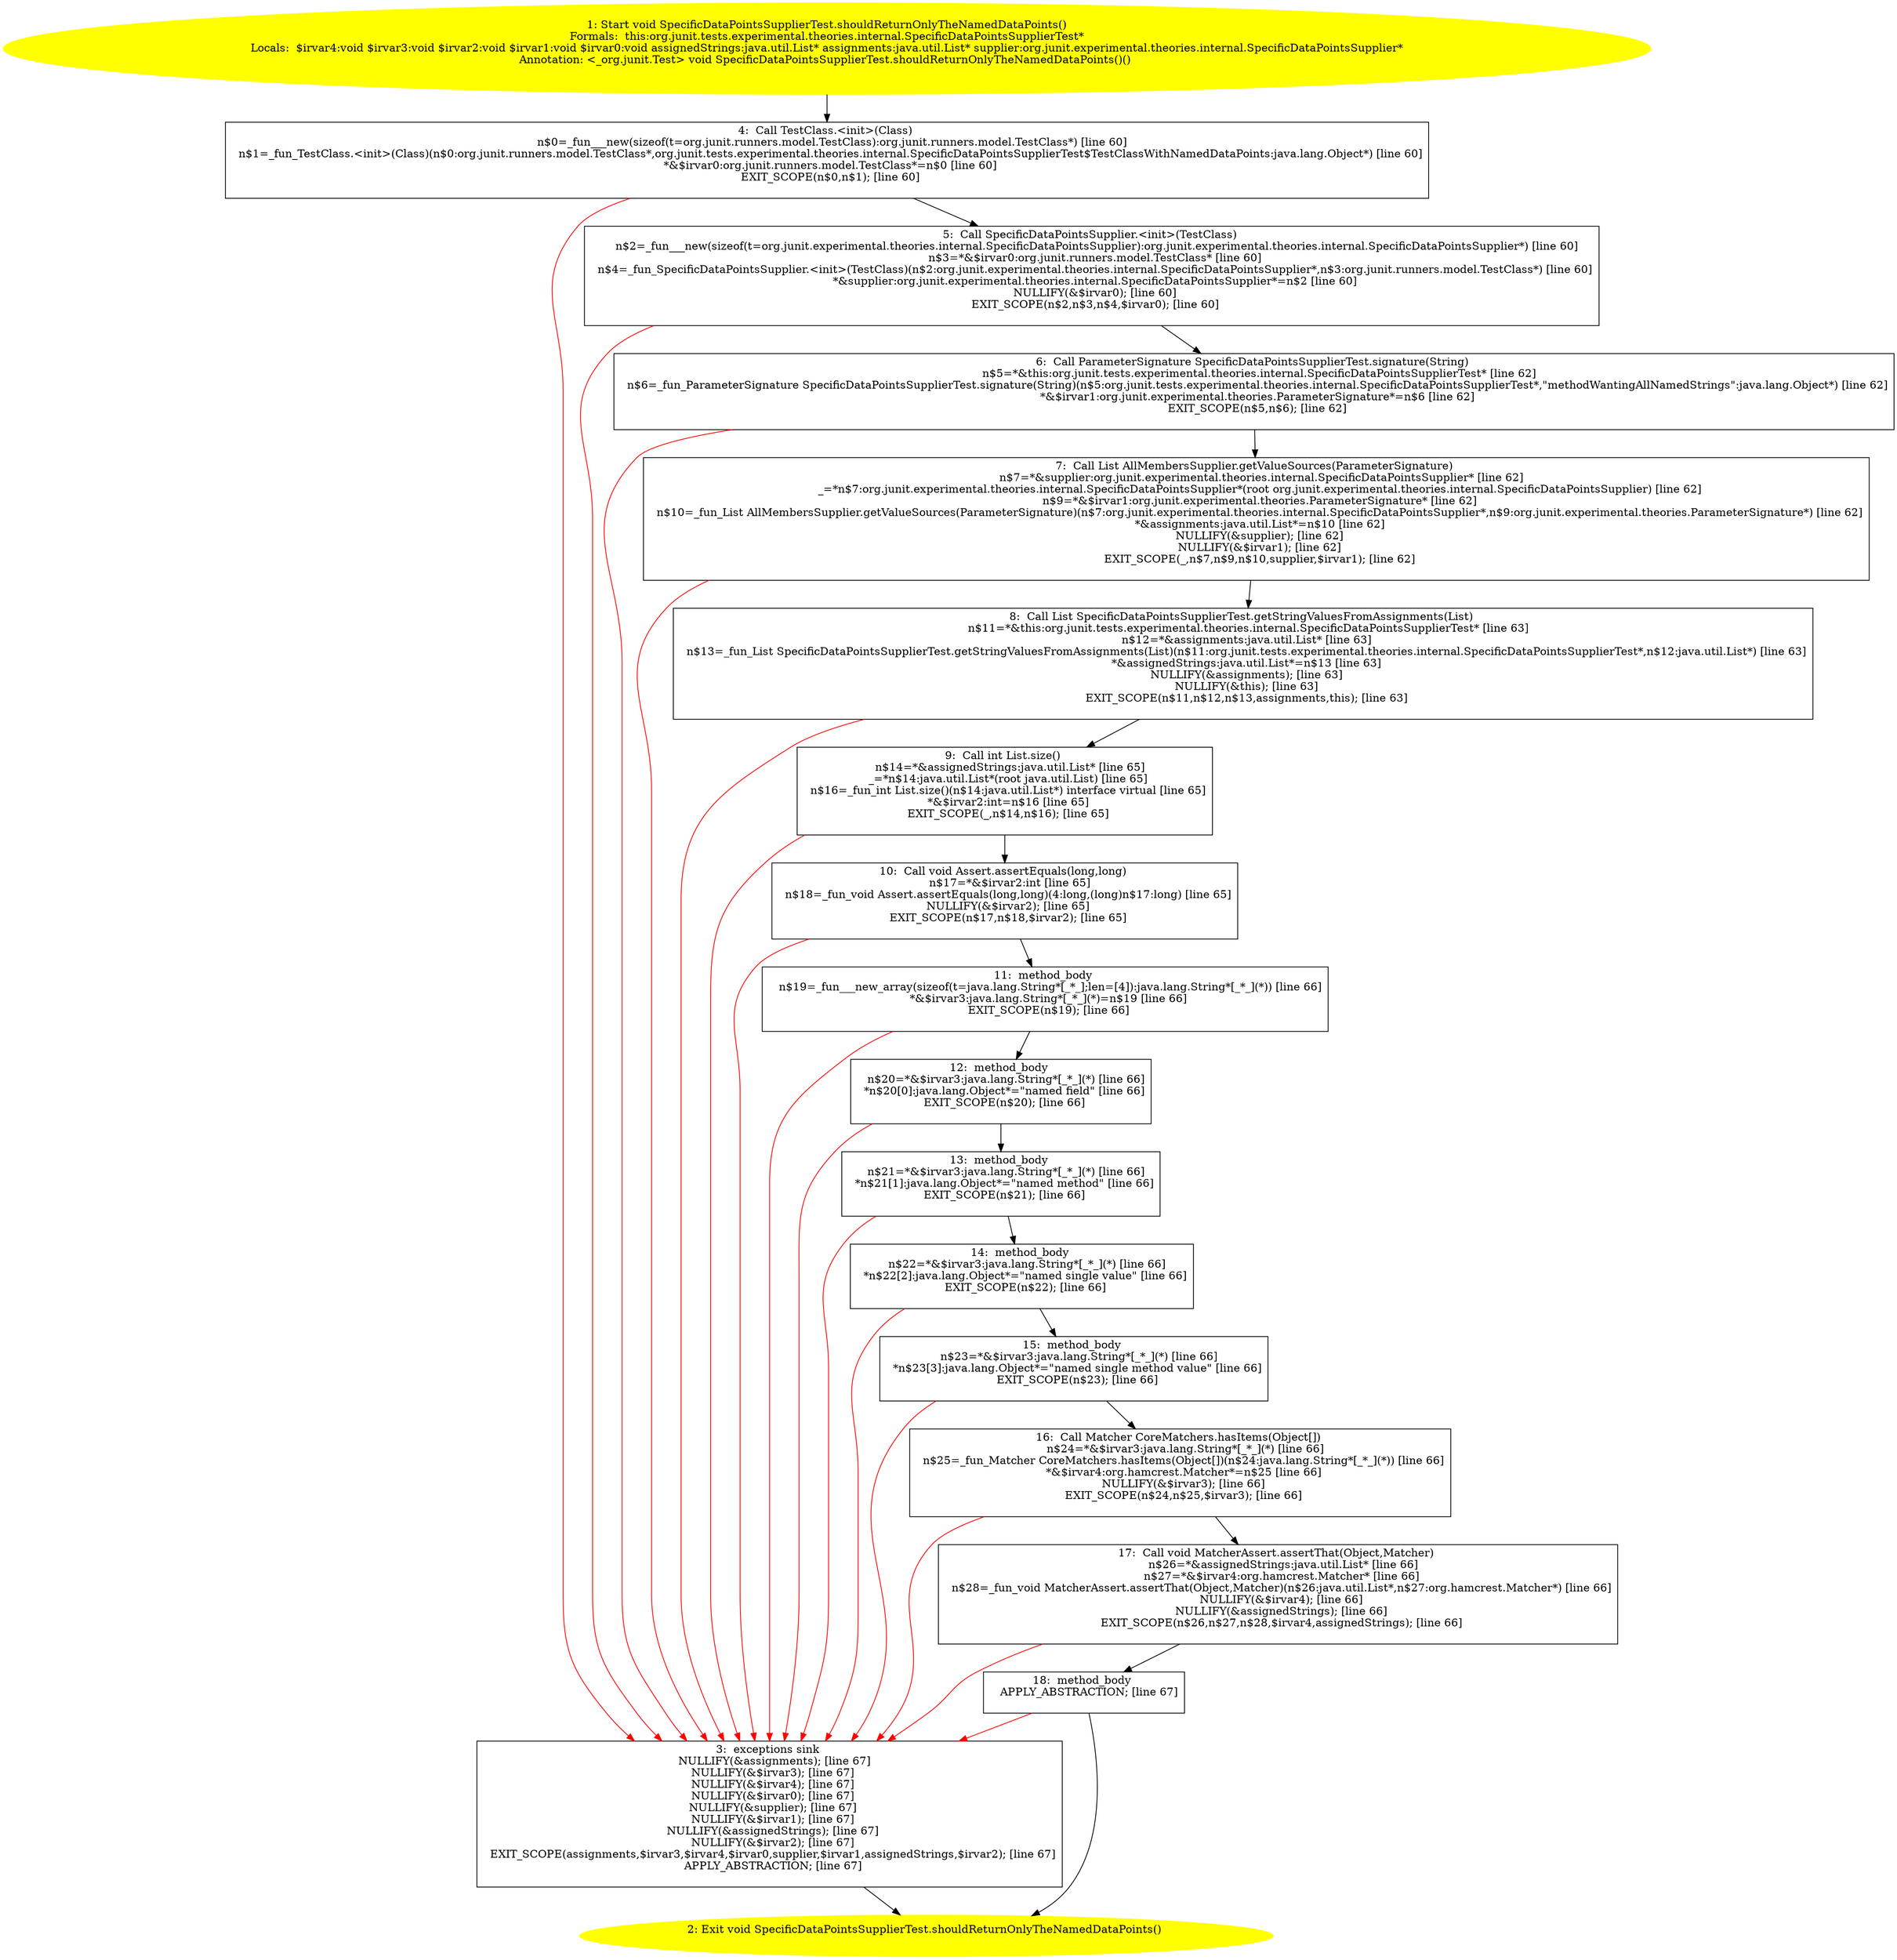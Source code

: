 /* @generated */
digraph cfg {
"org.junit.tests.experimental.theories.internal.SpecificDataPointsSupplierTest.shouldReturnOnlyTheNam.8529c7fc44aa0956c0d5b08daeaa65a2_1" [label="1: Start void SpecificDataPointsSupplierTest.shouldReturnOnlyTheNamedDataPoints()\nFormals:  this:org.junit.tests.experimental.theories.internal.SpecificDataPointsSupplierTest*\nLocals:  $irvar4:void $irvar3:void $irvar2:void $irvar1:void $irvar0:void assignedStrings:java.util.List* assignments:java.util.List* supplier:org.junit.experimental.theories.internal.SpecificDataPointsSupplier*\nAnnotation: <_org.junit.Test> void SpecificDataPointsSupplierTest.shouldReturnOnlyTheNamedDataPoints()() \n  " color=yellow style=filled]
	

	 "org.junit.tests.experimental.theories.internal.SpecificDataPointsSupplierTest.shouldReturnOnlyTheNam.8529c7fc44aa0956c0d5b08daeaa65a2_1" -> "org.junit.tests.experimental.theories.internal.SpecificDataPointsSupplierTest.shouldReturnOnlyTheNam.8529c7fc44aa0956c0d5b08daeaa65a2_4" ;
"org.junit.tests.experimental.theories.internal.SpecificDataPointsSupplierTest.shouldReturnOnlyTheNam.8529c7fc44aa0956c0d5b08daeaa65a2_2" [label="2: Exit void SpecificDataPointsSupplierTest.shouldReturnOnlyTheNamedDataPoints() \n  " color=yellow style=filled]
	

"org.junit.tests.experimental.theories.internal.SpecificDataPointsSupplierTest.shouldReturnOnlyTheNam.8529c7fc44aa0956c0d5b08daeaa65a2_3" [label="3:  exceptions sink \n   NULLIFY(&assignments); [line 67]\n  NULLIFY(&$irvar3); [line 67]\n  NULLIFY(&$irvar4); [line 67]\n  NULLIFY(&$irvar0); [line 67]\n  NULLIFY(&supplier); [line 67]\n  NULLIFY(&$irvar1); [line 67]\n  NULLIFY(&assignedStrings); [line 67]\n  NULLIFY(&$irvar2); [line 67]\n  EXIT_SCOPE(assignments,$irvar3,$irvar4,$irvar0,supplier,$irvar1,assignedStrings,$irvar2); [line 67]\n  APPLY_ABSTRACTION; [line 67]\n " shape="box"]
	

	 "org.junit.tests.experimental.theories.internal.SpecificDataPointsSupplierTest.shouldReturnOnlyTheNam.8529c7fc44aa0956c0d5b08daeaa65a2_3" -> "org.junit.tests.experimental.theories.internal.SpecificDataPointsSupplierTest.shouldReturnOnlyTheNam.8529c7fc44aa0956c0d5b08daeaa65a2_2" ;
"org.junit.tests.experimental.theories.internal.SpecificDataPointsSupplierTest.shouldReturnOnlyTheNam.8529c7fc44aa0956c0d5b08daeaa65a2_4" [label="4:  Call TestClass.<init>(Class) \n   n$0=_fun___new(sizeof(t=org.junit.runners.model.TestClass):org.junit.runners.model.TestClass*) [line 60]\n  n$1=_fun_TestClass.<init>(Class)(n$0:org.junit.runners.model.TestClass*,org.junit.tests.experimental.theories.internal.SpecificDataPointsSupplierTest$TestClassWithNamedDataPoints:java.lang.Object*) [line 60]\n  *&$irvar0:org.junit.runners.model.TestClass*=n$0 [line 60]\n  EXIT_SCOPE(n$0,n$1); [line 60]\n " shape="box"]
	

	 "org.junit.tests.experimental.theories.internal.SpecificDataPointsSupplierTest.shouldReturnOnlyTheNam.8529c7fc44aa0956c0d5b08daeaa65a2_4" -> "org.junit.tests.experimental.theories.internal.SpecificDataPointsSupplierTest.shouldReturnOnlyTheNam.8529c7fc44aa0956c0d5b08daeaa65a2_5" ;
	 "org.junit.tests.experimental.theories.internal.SpecificDataPointsSupplierTest.shouldReturnOnlyTheNam.8529c7fc44aa0956c0d5b08daeaa65a2_4" -> "org.junit.tests.experimental.theories.internal.SpecificDataPointsSupplierTest.shouldReturnOnlyTheNam.8529c7fc44aa0956c0d5b08daeaa65a2_3" [color="red" ];
"org.junit.tests.experimental.theories.internal.SpecificDataPointsSupplierTest.shouldReturnOnlyTheNam.8529c7fc44aa0956c0d5b08daeaa65a2_5" [label="5:  Call SpecificDataPointsSupplier.<init>(TestClass) \n   n$2=_fun___new(sizeof(t=org.junit.experimental.theories.internal.SpecificDataPointsSupplier):org.junit.experimental.theories.internal.SpecificDataPointsSupplier*) [line 60]\n  n$3=*&$irvar0:org.junit.runners.model.TestClass* [line 60]\n  n$4=_fun_SpecificDataPointsSupplier.<init>(TestClass)(n$2:org.junit.experimental.theories.internal.SpecificDataPointsSupplier*,n$3:org.junit.runners.model.TestClass*) [line 60]\n  *&supplier:org.junit.experimental.theories.internal.SpecificDataPointsSupplier*=n$2 [line 60]\n  NULLIFY(&$irvar0); [line 60]\n  EXIT_SCOPE(n$2,n$3,n$4,$irvar0); [line 60]\n " shape="box"]
	

	 "org.junit.tests.experimental.theories.internal.SpecificDataPointsSupplierTest.shouldReturnOnlyTheNam.8529c7fc44aa0956c0d5b08daeaa65a2_5" -> "org.junit.tests.experimental.theories.internal.SpecificDataPointsSupplierTest.shouldReturnOnlyTheNam.8529c7fc44aa0956c0d5b08daeaa65a2_6" ;
	 "org.junit.tests.experimental.theories.internal.SpecificDataPointsSupplierTest.shouldReturnOnlyTheNam.8529c7fc44aa0956c0d5b08daeaa65a2_5" -> "org.junit.tests.experimental.theories.internal.SpecificDataPointsSupplierTest.shouldReturnOnlyTheNam.8529c7fc44aa0956c0d5b08daeaa65a2_3" [color="red" ];
"org.junit.tests.experimental.theories.internal.SpecificDataPointsSupplierTest.shouldReturnOnlyTheNam.8529c7fc44aa0956c0d5b08daeaa65a2_6" [label="6:  Call ParameterSignature SpecificDataPointsSupplierTest.signature(String) \n   n$5=*&this:org.junit.tests.experimental.theories.internal.SpecificDataPointsSupplierTest* [line 62]\n  n$6=_fun_ParameterSignature SpecificDataPointsSupplierTest.signature(String)(n$5:org.junit.tests.experimental.theories.internal.SpecificDataPointsSupplierTest*,\"methodWantingAllNamedStrings\":java.lang.Object*) [line 62]\n  *&$irvar1:org.junit.experimental.theories.ParameterSignature*=n$6 [line 62]\n  EXIT_SCOPE(n$5,n$6); [line 62]\n " shape="box"]
	

	 "org.junit.tests.experimental.theories.internal.SpecificDataPointsSupplierTest.shouldReturnOnlyTheNam.8529c7fc44aa0956c0d5b08daeaa65a2_6" -> "org.junit.tests.experimental.theories.internal.SpecificDataPointsSupplierTest.shouldReturnOnlyTheNam.8529c7fc44aa0956c0d5b08daeaa65a2_7" ;
	 "org.junit.tests.experimental.theories.internal.SpecificDataPointsSupplierTest.shouldReturnOnlyTheNam.8529c7fc44aa0956c0d5b08daeaa65a2_6" -> "org.junit.tests.experimental.theories.internal.SpecificDataPointsSupplierTest.shouldReturnOnlyTheNam.8529c7fc44aa0956c0d5b08daeaa65a2_3" [color="red" ];
"org.junit.tests.experimental.theories.internal.SpecificDataPointsSupplierTest.shouldReturnOnlyTheNam.8529c7fc44aa0956c0d5b08daeaa65a2_7" [label="7:  Call List AllMembersSupplier.getValueSources(ParameterSignature) \n   n$7=*&supplier:org.junit.experimental.theories.internal.SpecificDataPointsSupplier* [line 62]\n  _=*n$7:org.junit.experimental.theories.internal.SpecificDataPointsSupplier*(root org.junit.experimental.theories.internal.SpecificDataPointsSupplier) [line 62]\n  n$9=*&$irvar1:org.junit.experimental.theories.ParameterSignature* [line 62]\n  n$10=_fun_List AllMembersSupplier.getValueSources(ParameterSignature)(n$7:org.junit.experimental.theories.internal.SpecificDataPointsSupplier*,n$9:org.junit.experimental.theories.ParameterSignature*) [line 62]\n  *&assignments:java.util.List*=n$10 [line 62]\n  NULLIFY(&supplier); [line 62]\n  NULLIFY(&$irvar1); [line 62]\n  EXIT_SCOPE(_,n$7,n$9,n$10,supplier,$irvar1); [line 62]\n " shape="box"]
	

	 "org.junit.tests.experimental.theories.internal.SpecificDataPointsSupplierTest.shouldReturnOnlyTheNam.8529c7fc44aa0956c0d5b08daeaa65a2_7" -> "org.junit.tests.experimental.theories.internal.SpecificDataPointsSupplierTest.shouldReturnOnlyTheNam.8529c7fc44aa0956c0d5b08daeaa65a2_8" ;
	 "org.junit.tests.experimental.theories.internal.SpecificDataPointsSupplierTest.shouldReturnOnlyTheNam.8529c7fc44aa0956c0d5b08daeaa65a2_7" -> "org.junit.tests.experimental.theories.internal.SpecificDataPointsSupplierTest.shouldReturnOnlyTheNam.8529c7fc44aa0956c0d5b08daeaa65a2_3" [color="red" ];
"org.junit.tests.experimental.theories.internal.SpecificDataPointsSupplierTest.shouldReturnOnlyTheNam.8529c7fc44aa0956c0d5b08daeaa65a2_8" [label="8:  Call List SpecificDataPointsSupplierTest.getStringValuesFromAssignments(List) \n   n$11=*&this:org.junit.tests.experimental.theories.internal.SpecificDataPointsSupplierTest* [line 63]\n  n$12=*&assignments:java.util.List* [line 63]\n  n$13=_fun_List SpecificDataPointsSupplierTest.getStringValuesFromAssignments(List)(n$11:org.junit.tests.experimental.theories.internal.SpecificDataPointsSupplierTest*,n$12:java.util.List*) [line 63]\n  *&assignedStrings:java.util.List*=n$13 [line 63]\n  NULLIFY(&assignments); [line 63]\n  NULLIFY(&this); [line 63]\n  EXIT_SCOPE(n$11,n$12,n$13,assignments,this); [line 63]\n " shape="box"]
	

	 "org.junit.tests.experimental.theories.internal.SpecificDataPointsSupplierTest.shouldReturnOnlyTheNam.8529c7fc44aa0956c0d5b08daeaa65a2_8" -> "org.junit.tests.experimental.theories.internal.SpecificDataPointsSupplierTest.shouldReturnOnlyTheNam.8529c7fc44aa0956c0d5b08daeaa65a2_9" ;
	 "org.junit.tests.experimental.theories.internal.SpecificDataPointsSupplierTest.shouldReturnOnlyTheNam.8529c7fc44aa0956c0d5b08daeaa65a2_8" -> "org.junit.tests.experimental.theories.internal.SpecificDataPointsSupplierTest.shouldReturnOnlyTheNam.8529c7fc44aa0956c0d5b08daeaa65a2_3" [color="red" ];
"org.junit.tests.experimental.theories.internal.SpecificDataPointsSupplierTest.shouldReturnOnlyTheNam.8529c7fc44aa0956c0d5b08daeaa65a2_9" [label="9:  Call int List.size() \n   n$14=*&assignedStrings:java.util.List* [line 65]\n  _=*n$14:java.util.List*(root java.util.List) [line 65]\n  n$16=_fun_int List.size()(n$14:java.util.List*) interface virtual [line 65]\n  *&$irvar2:int=n$16 [line 65]\n  EXIT_SCOPE(_,n$14,n$16); [line 65]\n " shape="box"]
	

	 "org.junit.tests.experimental.theories.internal.SpecificDataPointsSupplierTest.shouldReturnOnlyTheNam.8529c7fc44aa0956c0d5b08daeaa65a2_9" -> "org.junit.tests.experimental.theories.internal.SpecificDataPointsSupplierTest.shouldReturnOnlyTheNam.8529c7fc44aa0956c0d5b08daeaa65a2_10" ;
	 "org.junit.tests.experimental.theories.internal.SpecificDataPointsSupplierTest.shouldReturnOnlyTheNam.8529c7fc44aa0956c0d5b08daeaa65a2_9" -> "org.junit.tests.experimental.theories.internal.SpecificDataPointsSupplierTest.shouldReturnOnlyTheNam.8529c7fc44aa0956c0d5b08daeaa65a2_3" [color="red" ];
"org.junit.tests.experimental.theories.internal.SpecificDataPointsSupplierTest.shouldReturnOnlyTheNam.8529c7fc44aa0956c0d5b08daeaa65a2_10" [label="10:  Call void Assert.assertEquals(long,long) \n   n$17=*&$irvar2:int [line 65]\n  n$18=_fun_void Assert.assertEquals(long,long)(4:long,(long)n$17:long) [line 65]\n  NULLIFY(&$irvar2); [line 65]\n  EXIT_SCOPE(n$17,n$18,$irvar2); [line 65]\n " shape="box"]
	

	 "org.junit.tests.experimental.theories.internal.SpecificDataPointsSupplierTest.shouldReturnOnlyTheNam.8529c7fc44aa0956c0d5b08daeaa65a2_10" -> "org.junit.tests.experimental.theories.internal.SpecificDataPointsSupplierTest.shouldReturnOnlyTheNam.8529c7fc44aa0956c0d5b08daeaa65a2_11" ;
	 "org.junit.tests.experimental.theories.internal.SpecificDataPointsSupplierTest.shouldReturnOnlyTheNam.8529c7fc44aa0956c0d5b08daeaa65a2_10" -> "org.junit.tests.experimental.theories.internal.SpecificDataPointsSupplierTest.shouldReturnOnlyTheNam.8529c7fc44aa0956c0d5b08daeaa65a2_3" [color="red" ];
"org.junit.tests.experimental.theories.internal.SpecificDataPointsSupplierTest.shouldReturnOnlyTheNam.8529c7fc44aa0956c0d5b08daeaa65a2_11" [label="11:  method_body \n   n$19=_fun___new_array(sizeof(t=java.lang.String*[_*_];len=[4]):java.lang.String*[_*_](*)) [line 66]\n  *&$irvar3:java.lang.String*[_*_](*)=n$19 [line 66]\n  EXIT_SCOPE(n$19); [line 66]\n " shape="box"]
	

	 "org.junit.tests.experimental.theories.internal.SpecificDataPointsSupplierTest.shouldReturnOnlyTheNam.8529c7fc44aa0956c0d5b08daeaa65a2_11" -> "org.junit.tests.experimental.theories.internal.SpecificDataPointsSupplierTest.shouldReturnOnlyTheNam.8529c7fc44aa0956c0d5b08daeaa65a2_12" ;
	 "org.junit.tests.experimental.theories.internal.SpecificDataPointsSupplierTest.shouldReturnOnlyTheNam.8529c7fc44aa0956c0d5b08daeaa65a2_11" -> "org.junit.tests.experimental.theories.internal.SpecificDataPointsSupplierTest.shouldReturnOnlyTheNam.8529c7fc44aa0956c0d5b08daeaa65a2_3" [color="red" ];
"org.junit.tests.experimental.theories.internal.SpecificDataPointsSupplierTest.shouldReturnOnlyTheNam.8529c7fc44aa0956c0d5b08daeaa65a2_12" [label="12:  method_body \n   n$20=*&$irvar3:java.lang.String*[_*_](*) [line 66]\n  *n$20[0]:java.lang.Object*=\"named field\" [line 66]\n  EXIT_SCOPE(n$20); [line 66]\n " shape="box"]
	

	 "org.junit.tests.experimental.theories.internal.SpecificDataPointsSupplierTest.shouldReturnOnlyTheNam.8529c7fc44aa0956c0d5b08daeaa65a2_12" -> "org.junit.tests.experimental.theories.internal.SpecificDataPointsSupplierTest.shouldReturnOnlyTheNam.8529c7fc44aa0956c0d5b08daeaa65a2_13" ;
	 "org.junit.tests.experimental.theories.internal.SpecificDataPointsSupplierTest.shouldReturnOnlyTheNam.8529c7fc44aa0956c0d5b08daeaa65a2_12" -> "org.junit.tests.experimental.theories.internal.SpecificDataPointsSupplierTest.shouldReturnOnlyTheNam.8529c7fc44aa0956c0d5b08daeaa65a2_3" [color="red" ];
"org.junit.tests.experimental.theories.internal.SpecificDataPointsSupplierTest.shouldReturnOnlyTheNam.8529c7fc44aa0956c0d5b08daeaa65a2_13" [label="13:  method_body \n   n$21=*&$irvar3:java.lang.String*[_*_](*) [line 66]\n  *n$21[1]:java.lang.Object*=\"named method\" [line 66]\n  EXIT_SCOPE(n$21); [line 66]\n " shape="box"]
	

	 "org.junit.tests.experimental.theories.internal.SpecificDataPointsSupplierTest.shouldReturnOnlyTheNam.8529c7fc44aa0956c0d5b08daeaa65a2_13" -> "org.junit.tests.experimental.theories.internal.SpecificDataPointsSupplierTest.shouldReturnOnlyTheNam.8529c7fc44aa0956c0d5b08daeaa65a2_14" ;
	 "org.junit.tests.experimental.theories.internal.SpecificDataPointsSupplierTest.shouldReturnOnlyTheNam.8529c7fc44aa0956c0d5b08daeaa65a2_13" -> "org.junit.tests.experimental.theories.internal.SpecificDataPointsSupplierTest.shouldReturnOnlyTheNam.8529c7fc44aa0956c0d5b08daeaa65a2_3" [color="red" ];
"org.junit.tests.experimental.theories.internal.SpecificDataPointsSupplierTest.shouldReturnOnlyTheNam.8529c7fc44aa0956c0d5b08daeaa65a2_14" [label="14:  method_body \n   n$22=*&$irvar3:java.lang.String*[_*_](*) [line 66]\n  *n$22[2]:java.lang.Object*=\"named single value\" [line 66]\n  EXIT_SCOPE(n$22); [line 66]\n " shape="box"]
	

	 "org.junit.tests.experimental.theories.internal.SpecificDataPointsSupplierTest.shouldReturnOnlyTheNam.8529c7fc44aa0956c0d5b08daeaa65a2_14" -> "org.junit.tests.experimental.theories.internal.SpecificDataPointsSupplierTest.shouldReturnOnlyTheNam.8529c7fc44aa0956c0d5b08daeaa65a2_15" ;
	 "org.junit.tests.experimental.theories.internal.SpecificDataPointsSupplierTest.shouldReturnOnlyTheNam.8529c7fc44aa0956c0d5b08daeaa65a2_14" -> "org.junit.tests.experimental.theories.internal.SpecificDataPointsSupplierTest.shouldReturnOnlyTheNam.8529c7fc44aa0956c0d5b08daeaa65a2_3" [color="red" ];
"org.junit.tests.experimental.theories.internal.SpecificDataPointsSupplierTest.shouldReturnOnlyTheNam.8529c7fc44aa0956c0d5b08daeaa65a2_15" [label="15:  method_body \n   n$23=*&$irvar3:java.lang.String*[_*_](*) [line 66]\n  *n$23[3]:java.lang.Object*=\"named single method value\" [line 66]\n  EXIT_SCOPE(n$23); [line 66]\n " shape="box"]
	

	 "org.junit.tests.experimental.theories.internal.SpecificDataPointsSupplierTest.shouldReturnOnlyTheNam.8529c7fc44aa0956c0d5b08daeaa65a2_15" -> "org.junit.tests.experimental.theories.internal.SpecificDataPointsSupplierTest.shouldReturnOnlyTheNam.8529c7fc44aa0956c0d5b08daeaa65a2_16" ;
	 "org.junit.tests.experimental.theories.internal.SpecificDataPointsSupplierTest.shouldReturnOnlyTheNam.8529c7fc44aa0956c0d5b08daeaa65a2_15" -> "org.junit.tests.experimental.theories.internal.SpecificDataPointsSupplierTest.shouldReturnOnlyTheNam.8529c7fc44aa0956c0d5b08daeaa65a2_3" [color="red" ];
"org.junit.tests.experimental.theories.internal.SpecificDataPointsSupplierTest.shouldReturnOnlyTheNam.8529c7fc44aa0956c0d5b08daeaa65a2_16" [label="16:  Call Matcher CoreMatchers.hasItems(Object[]) \n   n$24=*&$irvar3:java.lang.String*[_*_](*) [line 66]\n  n$25=_fun_Matcher CoreMatchers.hasItems(Object[])(n$24:java.lang.String*[_*_](*)) [line 66]\n  *&$irvar4:org.hamcrest.Matcher*=n$25 [line 66]\n  NULLIFY(&$irvar3); [line 66]\n  EXIT_SCOPE(n$24,n$25,$irvar3); [line 66]\n " shape="box"]
	

	 "org.junit.tests.experimental.theories.internal.SpecificDataPointsSupplierTest.shouldReturnOnlyTheNam.8529c7fc44aa0956c0d5b08daeaa65a2_16" -> "org.junit.tests.experimental.theories.internal.SpecificDataPointsSupplierTest.shouldReturnOnlyTheNam.8529c7fc44aa0956c0d5b08daeaa65a2_17" ;
	 "org.junit.tests.experimental.theories.internal.SpecificDataPointsSupplierTest.shouldReturnOnlyTheNam.8529c7fc44aa0956c0d5b08daeaa65a2_16" -> "org.junit.tests.experimental.theories.internal.SpecificDataPointsSupplierTest.shouldReturnOnlyTheNam.8529c7fc44aa0956c0d5b08daeaa65a2_3" [color="red" ];
"org.junit.tests.experimental.theories.internal.SpecificDataPointsSupplierTest.shouldReturnOnlyTheNam.8529c7fc44aa0956c0d5b08daeaa65a2_17" [label="17:  Call void MatcherAssert.assertThat(Object,Matcher) \n   n$26=*&assignedStrings:java.util.List* [line 66]\n  n$27=*&$irvar4:org.hamcrest.Matcher* [line 66]\n  n$28=_fun_void MatcherAssert.assertThat(Object,Matcher)(n$26:java.util.List*,n$27:org.hamcrest.Matcher*) [line 66]\n  NULLIFY(&$irvar4); [line 66]\n  NULLIFY(&assignedStrings); [line 66]\n  EXIT_SCOPE(n$26,n$27,n$28,$irvar4,assignedStrings); [line 66]\n " shape="box"]
	

	 "org.junit.tests.experimental.theories.internal.SpecificDataPointsSupplierTest.shouldReturnOnlyTheNam.8529c7fc44aa0956c0d5b08daeaa65a2_17" -> "org.junit.tests.experimental.theories.internal.SpecificDataPointsSupplierTest.shouldReturnOnlyTheNam.8529c7fc44aa0956c0d5b08daeaa65a2_18" ;
	 "org.junit.tests.experimental.theories.internal.SpecificDataPointsSupplierTest.shouldReturnOnlyTheNam.8529c7fc44aa0956c0d5b08daeaa65a2_17" -> "org.junit.tests.experimental.theories.internal.SpecificDataPointsSupplierTest.shouldReturnOnlyTheNam.8529c7fc44aa0956c0d5b08daeaa65a2_3" [color="red" ];
"org.junit.tests.experimental.theories.internal.SpecificDataPointsSupplierTest.shouldReturnOnlyTheNam.8529c7fc44aa0956c0d5b08daeaa65a2_18" [label="18:  method_body \n   APPLY_ABSTRACTION; [line 67]\n " shape="box"]
	

	 "org.junit.tests.experimental.theories.internal.SpecificDataPointsSupplierTest.shouldReturnOnlyTheNam.8529c7fc44aa0956c0d5b08daeaa65a2_18" -> "org.junit.tests.experimental.theories.internal.SpecificDataPointsSupplierTest.shouldReturnOnlyTheNam.8529c7fc44aa0956c0d5b08daeaa65a2_2" ;
	 "org.junit.tests.experimental.theories.internal.SpecificDataPointsSupplierTest.shouldReturnOnlyTheNam.8529c7fc44aa0956c0d5b08daeaa65a2_18" -> "org.junit.tests.experimental.theories.internal.SpecificDataPointsSupplierTest.shouldReturnOnlyTheNam.8529c7fc44aa0956c0d5b08daeaa65a2_3" [color="red" ];
}
